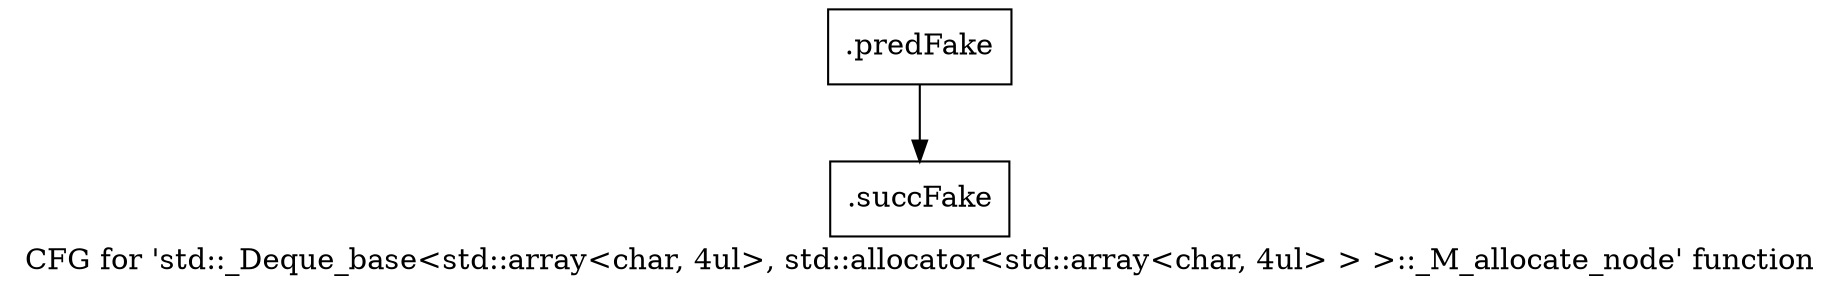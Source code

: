 digraph "CFG for 'std::_Deque_base\<std::array\<char, 4ul\>, std::allocator\<std::array\<char, 4ul\> \> \>::_M_allocate_node' function" {
	label="CFG for 'std::_Deque_base\<std::array\<char, 4ul\>, std::allocator\<std::array\<char, 4ul\> \> \>::_M_allocate_node' function";

	Node0x5ad5700 [shape=record,filename="",linenumber="",label="{.predFake}"];
	Node0x5ad5700 -> Node0x609f090[ callList="" memoryops="" filename="/mnt/xilinx/Vitis_HLS/2021.2/tps/lnx64/gcc-6.2.0/lib/gcc/x86_64-pc-linux-gnu/6.2.0/../../../../include/c++/6.2.0/bits/stl_deque.h" execusionnum="8"];
	Node0x609f090 [shape=record,filename="/mnt/xilinx/Vitis_HLS/2021.2/tps/lnx64/gcc-6.2.0/lib/gcc/x86_64-pc-linux-gnu/6.2.0/../../../../include/c++/6.2.0/bits/stl_deque.h",linenumber="600",label="{.succFake}"];
}
